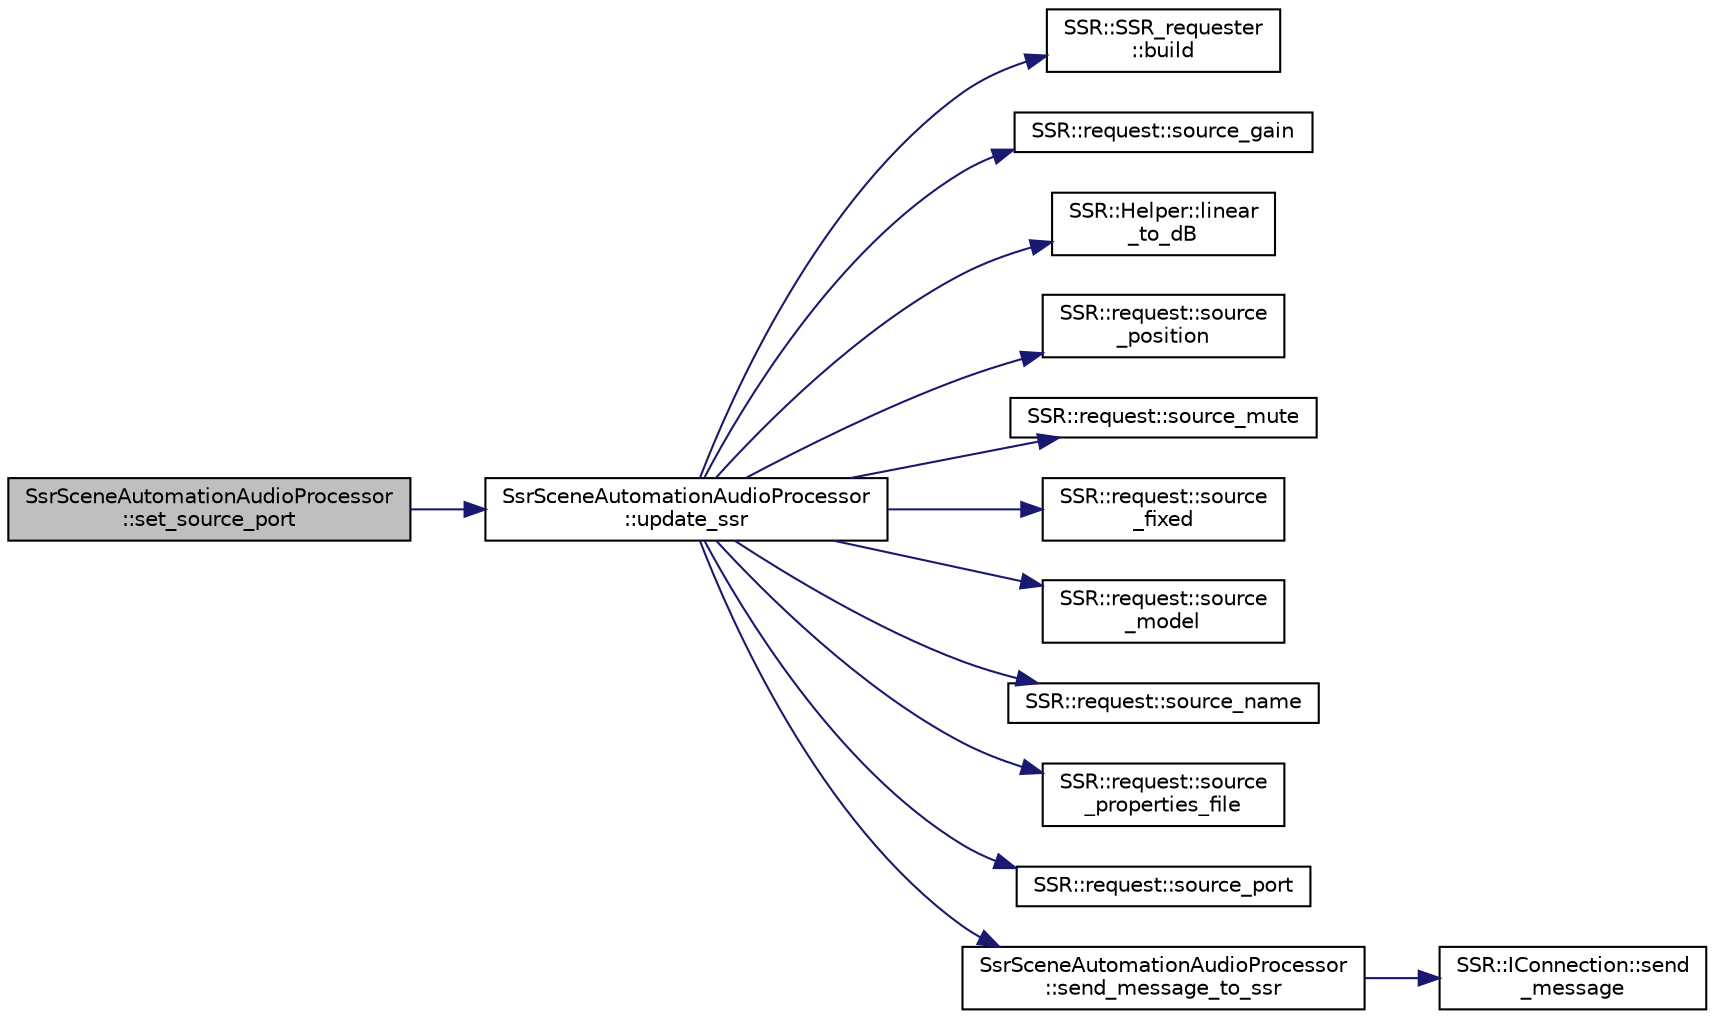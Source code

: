 digraph "SsrSceneAutomationAudioProcessor::set_source_port"
{
  edge [fontname="Helvetica",fontsize="10",labelfontname="Helvetica",labelfontsize="10"];
  node [fontname="Helvetica",fontsize="10",shape=record];
  rankdir="LR";
  Node1 [label="SsrSceneAutomationAudioProcessor\l::set_source_port",height=0.2,width=0.4,color="black", fillcolor="grey75", style="filled" fontcolor="black"];
  Node1 -> Node2 [color="midnightblue",fontsize="10",style="solid",fontname="Helvetica"];
  Node2 [label="SsrSceneAutomationAudioProcessor\l::update_ssr",height=0.2,width=0.4,color="black", fillcolor="white", style="filled",URL="$classSsrSceneAutomationAudioProcessor.html#a27e503cea52e39e00694f5049a1bfad3"];
  Node2 -> Node3 [color="midnightblue",fontsize="10",style="solid",fontname="Helvetica"];
  Node3 [label="SSR::SSR_requester\l::build",height=0.2,width=0.4,color="black", fillcolor="white", style="filled",URL="$classSSR_1_1SSR__requester.html#a12e16372ec9efbca90653e92e4b64af6"];
  Node2 -> Node4 [color="midnightblue",fontsize="10",style="solid",fontname="Helvetica"];
  Node4 [label="SSR::request::source_gain",height=0.2,width=0.4,color="black", fillcolor="white", style="filled",URL="$namespaceSSR_1_1request.html#ae74fe50dcd28b59a65a302493b94d689"];
  Node2 -> Node5 [color="midnightblue",fontsize="10",style="solid",fontname="Helvetica"];
  Node5 [label="SSR::Helper::linear\l_to_dB",height=0.2,width=0.4,color="black", fillcolor="white", style="filled",URL="$classSSR_1_1Helper.html#aa2dc7c3f6abd4a52d7ef78d82dd89852"];
  Node2 -> Node6 [color="midnightblue",fontsize="10",style="solid",fontname="Helvetica"];
  Node6 [label="SSR::request::source\l_position",height=0.2,width=0.4,color="black", fillcolor="white", style="filled",URL="$namespaceSSR_1_1request.html#ae279ccd2363c0366e0b6da3a156604de"];
  Node2 -> Node7 [color="midnightblue",fontsize="10",style="solid",fontname="Helvetica"];
  Node7 [label="SSR::request::source_mute",height=0.2,width=0.4,color="black", fillcolor="white", style="filled",URL="$namespaceSSR_1_1request.html#adf834fe564574b466e558639ea46b499"];
  Node2 -> Node8 [color="midnightblue",fontsize="10",style="solid",fontname="Helvetica"];
  Node8 [label="SSR::request::source\l_fixed",height=0.2,width=0.4,color="black", fillcolor="white", style="filled",URL="$namespaceSSR_1_1request.html#a18a96e931ab9839772bc687a905073ea"];
  Node2 -> Node9 [color="midnightblue",fontsize="10",style="solid",fontname="Helvetica"];
  Node9 [label="SSR::request::source\l_model",height=0.2,width=0.4,color="black", fillcolor="white", style="filled",URL="$namespaceSSR_1_1request.html#ab54d0c73a1809fbd81bb8c63397a145c"];
  Node2 -> Node10 [color="midnightblue",fontsize="10",style="solid",fontname="Helvetica"];
  Node10 [label="SSR::request::source_name",height=0.2,width=0.4,color="black", fillcolor="white", style="filled",URL="$namespaceSSR_1_1request.html#a02e519f25618e37b02d961d0b484abe0"];
  Node2 -> Node11 [color="midnightblue",fontsize="10",style="solid",fontname="Helvetica"];
  Node11 [label="SSR::request::source\l_properties_file",height=0.2,width=0.4,color="black", fillcolor="white", style="filled",URL="$namespaceSSR_1_1request.html#a39eaeaa80a353d669fdca01c5b5ecc9a"];
  Node2 -> Node12 [color="midnightblue",fontsize="10",style="solid",fontname="Helvetica"];
  Node12 [label="SSR::request::source_port",height=0.2,width=0.4,color="black", fillcolor="white", style="filled",URL="$namespaceSSR_1_1request.html#ac23a51a3ed4e1a3887d06d7c3bad2af4"];
  Node2 -> Node13 [color="midnightblue",fontsize="10",style="solid",fontname="Helvetica"];
  Node13 [label="SsrSceneAutomationAudioProcessor\l::send_message_to_ssr",height=0.2,width=0.4,color="black", fillcolor="white", style="filled",URL="$classSsrSceneAutomationAudioProcessor.html#a2c60db16017bac6a6dd9e7613fba233f"];
  Node13 -> Node14 [color="midnightblue",fontsize="10",style="solid",fontname="Helvetica"];
  Node14 [label="SSR::IConnection::send\l_message",height=0.2,width=0.4,color="black", fillcolor="white", style="filled",URL="$classSSR_1_1IConnection.html#a2cc678a37ae55b627149b00adf43e8bc"];
}
